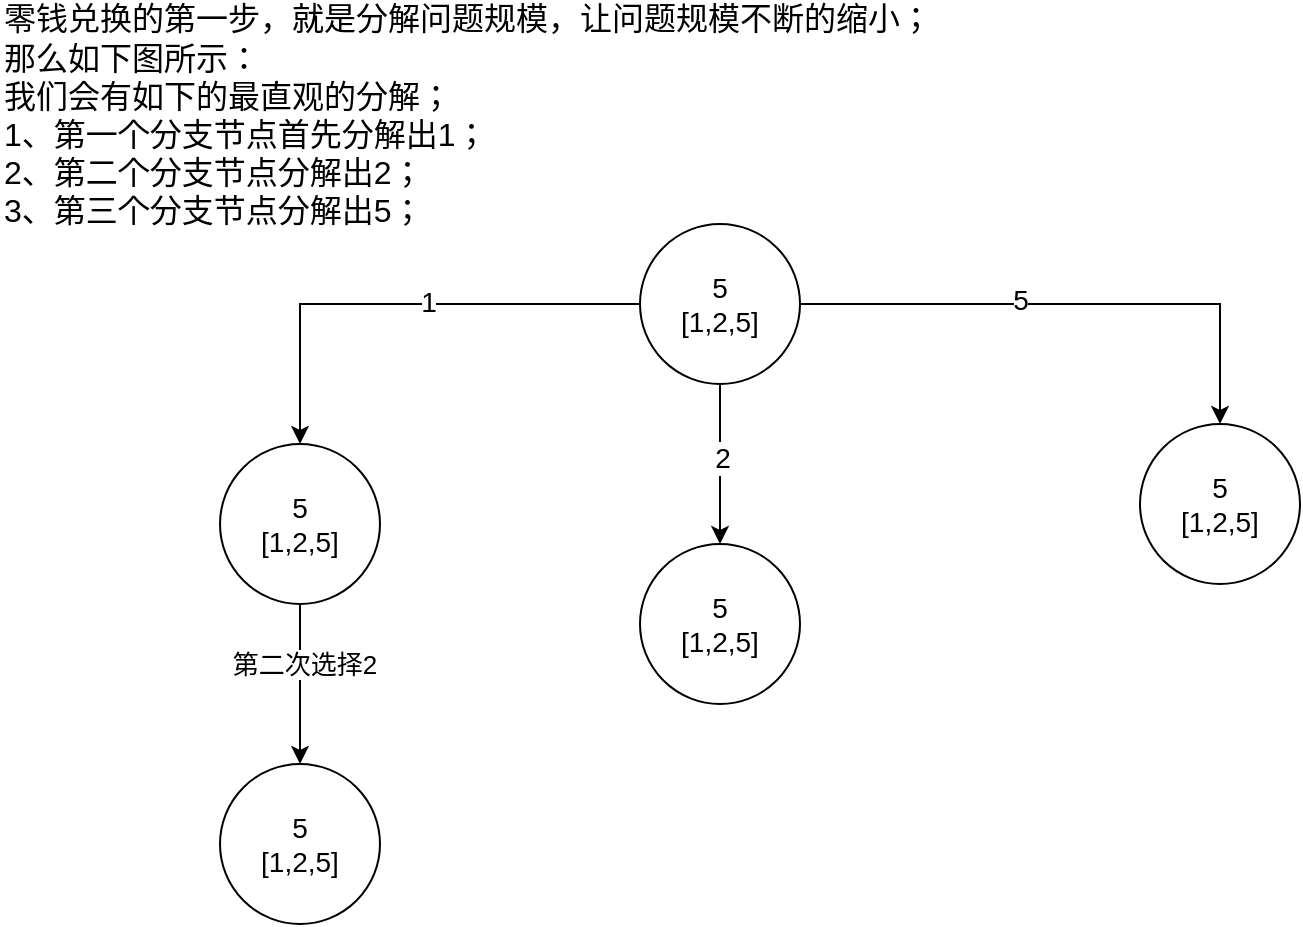 <mxfile version="15.2.1" type="github">
  <diagram id="vNstaERwwWh0DBgsWRbl" name="Page-1">
    <mxGraphModel dx="946" dy="532" grid="1" gridSize="10" guides="1" tooltips="1" connect="1" arrows="1" fold="1" page="1" pageScale="1" pageWidth="827" pageHeight="1169" math="0" shadow="0">
      <root>
        <mxCell id="0" />
        <mxCell id="1" parent="0" />
        <mxCell id="bZDILimtqjILJS-sSr30-5" value="" style="edgeStyle=orthogonalEdgeStyle;rounded=0;orthogonalLoop=1;jettySize=auto;html=1;" edge="1" parent="1" source="bZDILimtqjILJS-sSr30-1" target="bZDILimtqjILJS-sSr30-4">
          <mxGeometry relative="1" as="geometry" />
        </mxCell>
        <mxCell id="bZDILimtqjILJS-sSr30-10" value="&lt;font style=&quot;font-size: 14px&quot;&gt;1&lt;/font&gt;" style="edgeLabel;html=1;align=center;verticalAlign=middle;resizable=0;points=[];" vertex="1" connectable="0" parent="bZDILimtqjILJS-sSr30-5">
          <mxGeometry x="-0.117" y="-1" relative="1" as="geometry">
            <mxPoint as="offset" />
          </mxGeometry>
        </mxCell>
        <mxCell id="bZDILimtqjILJS-sSr30-7" value="" style="edgeStyle=orthogonalEdgeStyle;rounded=0;orthogonalLoop=1;jettySize=auto;html=1;" edge="1" parent="1" source="bZDILimtqjILJS-sSr30-1" target="bZDILimtqjILJS-sSr30-6">
          <mxGeometry relative="1" as="geometry" />
        </mxCell>
        <mxCell id="bZDILimtqjILJS-sSr30-12" value="&lt;font style=&quot;font-size: 14px&quot;&gt;5&lt;/font&gt;" style="edgeLabel;html=1;align=center;verticalAlign=middle;resizable=0;points=[];" vertex="1" connectable="0" parent="bZDILimtqjILJS-sSr30-7">
          <mxGeometry x="-0.185" y="2" relative="1" as="geometry">
            <mxPoint as="offset" />
          </mxGeometry>
        </mxCell>
        <mxCell id="bZDILimtqjILJS-sSr30-9" value="" style="edgeStyle=orthogonalEdgeStyle;rounded=0;orthogonalLoop=1;jettySize=auto;html=1;" edge="1" parent="1" source="bZDILimtqjILJS-sSr30-1" target="bZDILimtqjILJS-sSr30-8">
          <mxGeometry relative="1" as="geometry" />
        </mxCell>
        <mxCell id="bZDILimtqjILJS-sSr30-11" value="&lt;font style=&quot;font-size: 14px&quot;&gt;2&lt;/font&gt;" style="edgeLabel;html=1;align=center;verticalAlign=middle;resizable=0;points=[];" vertex="1" connectable="0" parent="bZDILimtqjILJS-sSr30-9">
          <mxGeometry x="-0.075" y="1" relative="1" as="geometry">
            <mxPoint as="offset" />
          </mxGeometry>
        </mxCell>
        <mxCell id="bZDILimtqjILJS-sSr30-1" value="&lt;font style=&quot;font-size: 14px&quot;&gt;5&lt;br&gt;[1,2,5]&lt;/font&gt;" style="ellipse;whiteSpace=wrap;html=1;aspect=fixed;" vertex="1" parent="1">
          <mxGeometry x="380" y="120" width="80" height="80" as="geometry" />
        </mxCell>
        <mxCell id="bZDILimtqjILJS-sSr30-15" value="" style="edgeStyle=orthogonalEdgeStyle;rounded=0;orthogonalLoop=1;jettySize=auto;html=1;" edge="1" parent="1" source="bZDILimtqjILJS-sSr30-4" target="bZDILimtqjILJS-sSr30-14">
          <mxGeometry relative="1" as="geometry" />
        </mxCell>
        <mxCell id="bZDILimtqjILJS-sSr30-16" value="&lt;font style=&quot;font-size: 13px&quot;&gt;第二次选择2&lt;/font&gt;" style="edgeLabel;html=1;align=center;verticalAlign=middle;resizable=0;points=[];" vertex="1" connectable="0" parent="bZDILimtqjILJS-sSr30-15">
          <mxGeometry x="-0.25" y="2" relative="1" as="geometry">
            <mxPoint as="offset" />
          </mxGeometry>
        </mxCell>
        <mxCell id="bZDILimtqjILJS-sSr30-4" value="&lt;font style=&quot;font-size: 14px&quot;&gt;5&lt;br&gt;[1,2,5]&lt;/font&gt;" style="ellipse;whiteSpace=wrap;html=1;aspect=fixed;" vertex="1" parent="1">
          <mxGeometry x="170" y="230" width="80" height="80" as="geometry" />
        </mxCell>
        <mxCell id="bZDILimtqjILJS-sSr30-6" value="&lt;font style=&quot;font-size: 14px&quot;&gt;5&lt;br&gt;[1,2,5]&lt;/font&gt;" style="ellipse;whiteSpace=wrap;html=1;aspect=fixed;" vertex="1" parent="1">
          <mxGeometry x="630" y="220" width="80" height="80" as="geometry" />
        </mxCell>
        <mxCell id="bZDILimtqjILJS-sSr30-8" value="&lt;font style=&quot;font-size: 14px&quot;&gt;5&lt;br&gt;[1,2,5]&lt;/font&gt;" style="ellipse;whiteSpace=wrap;html=1;aspect=fixed;" vertex="1" parent="1">
          <mxGeometry x="380" y="280" width="80" height="80" as="geometry" />
        </mxCell>
        <mxCell id="bZDILimtqjILJS-sSr30-13" value="&lt;span style=&quot;font-size: 16px&quot;&gt;零钱兑换的第一步，就是分解问题规模，让问题规模不断的缩小；&lt;/span&gt;&lt;br&gt;&lt;span style=&quot;font-size: 16px&quot;&gt;那么如下图所示：&lt;/span&gt;&lt;br&gt;&lt;span style=&quot;font-size: 16px&quot;&gt;我们会有如下的最直观的分解；&lt;/span&gt;&lt;br&gt;&lt;span style=&quot;font-size: 16px&quot;&gt;1、第一个分支节点首先分解出1；&lt;/span&gt;&lt;br&gt;&lt;span style=&quot;font-size: 16px&quot;&gt;2、第二个分支节点分解出2；&lt;/span&gt;&lt;br&gt;&lt;span style=&quot;font-size: 16px&quot;&gt;3、第三个分支节点分解出5；&lt;/span&gt;&lt;br&gt;&lt;font style=&quot;font-size: 16px&quot;&gt;&lt;br&gt;&lt;/font&gt;" style="text;html=1;align=left;verticalAlign=middle;resizable=0;points=[];autosize=1;strokeColor=none;fillColor=none;" vertex="1" parent="1">
          <mxGeometry x="60" y="20" width="480" height="110" as="geometry" />
        </mxCell>
        <mxCell id="bZDILimtqjILJS-sSr30-14" value="&lt;font style=&quot;font-size: 14px&quot;&gt;5&lt;br&gt;[1,2,5]&lt;/font&gt;" style="ellipse;whiteSpace=wrap;html=1;aspect=fixed;" vertex="1" parent="1">
          <mxGeometry x="170" y="390" width="80" height="80" as="geometry" />
        </mxCell>
      </root>
    </mxGraphModel>
  </diagram>
</mxfile>
